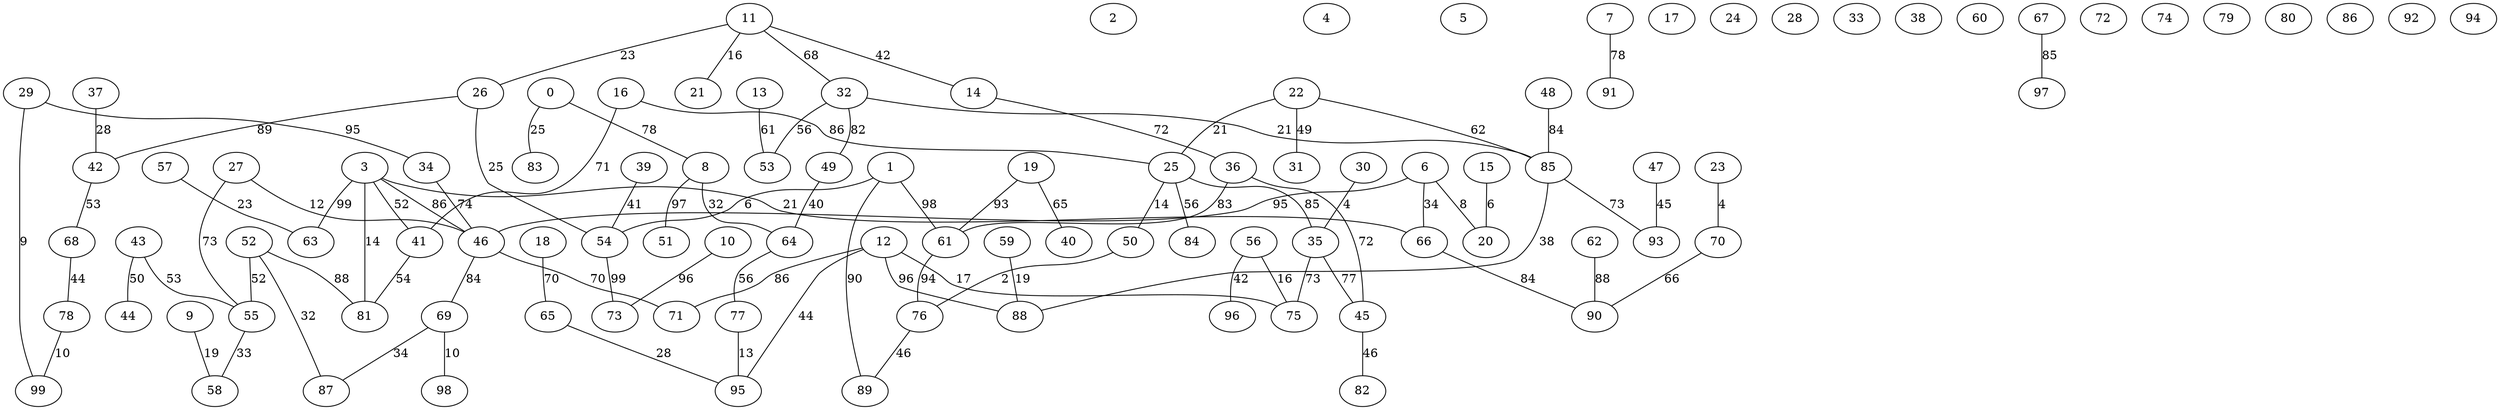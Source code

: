 graph {
  0 [label="0"];
  1 [label="1"];
  2 [label="2"];
  3 [label="3"];
  4 [label="4"];
  5 [label="5"];
  6 [label="6"];
  7 [label="7"];
  8 [label="8"];
  9 [label="9"];
  10 [label="10"];
  11 [label="11"];
  12 [label="12"];
  13 [label="13"];
  14 [label="14"];
  15 [label="15"];
  16 [label="16"];
  17 [label="17"];
  18 [label="18"];
  19 [label="19"];
  20 [label="20"];
  21 [label="21"];
  22 [label="22"];
  23 [label="23"];
  24 [label="24"];
  25 [label="25"];
  26 [label="26"];
  27 [label="27"];
  28 [label="28"];
  29 [label="29"];
  30 [label="30"];
  31 [label="31"];
  32 [label="32"];
  33 [label="33"];
  34 [label="34"];
  35 [label="35"];
  36 [label="36"];
  37 [label="37"];
  38 [label="38"];
  39 [label="39"];
  40 [label="40"];
  41 [label="41"];
  42 [label="42"];
  43 [label="43"];
  44 [label="44"];
  45 [label="45"];
  46 [label="46"];
  47 [label="47"];
  48 [label="48"];
  49 [label="49"];
  50 [label="50"];
  51 [label="51"];
  52 [label="52"];
  53 [label="53"];
  54 [label="54"];
  55 [label="55"];
  56 [label="56"];
  57 [label="57"];
  58 [label="58"];
  59 [label="59"];
  60 [label="60"];
  61 [label="61"];
  62 [label="62"];
  63 [label="63"];
  64 [label="64"];
  65 [label="65"];
  66 [label="66"];
  67 [label="67"];
  68 [label="68"];
  69 [label="69"];
  70 [label="70"];
  71 [label="71"];
  72 [label="72"];
  73 [label="73"];
  74 [label="74"];
  75 [label="75"];
  76 [label="76"];
  77 [label="77"];
  78 [label="78"];
  79 [label="79"];
  80 [label="80"];
  81 [label="81"];
  82 [label="82"];
  83 [label="83"];
  84 [label="84"];
  85 [label="85"];
  86 [label="86"];
  87 [label="87"];
  88 [label="88"];
  89 [label="89"];
  90 [label="90"];
  91 [label="91"];
  92 [label="92"];
  93 [label="93"];
  94 [label="94"];
  95 [label="95"];
  96 [label="96"];
  97 [label="97"];
  98 [label="98"];
  99 [label="99"];
  0 -- 83 [label="25"];
  0 -- 8 [label="78"];
  1 -- 54 [label="6"];
  1 -- 61 [label="98"];
  1 -- 89 [label="90"];
  3 -- 66 [label="21"];
  3 -- 81 [label="14"];
  3 -- 63 [label="99"];
  3 -- 41 [label="52"];
  3 -- 46 [label="86"];
  6 -- 20 [label="8"];
  6 -- 66 [label="34"];
  6 -- 46 [label="95"];
  7 -- 91 [label="78"];
  8 -- 51 [label="97"];
  8 -- 64 [label="32"];
  9 -- 58 [label="19"];
  10 -- 73 [label="96"];
  11 -- 26 [label="23"];
  11 -- 32 [label="68"];
  11 -- 14 [label="42"];
  11 -- 21 [label="16"];
  12 -- 75 [label="17"];
  12 -- 71 [label="86"];
  12 -- 88 [label="96"];
  12 -- 95 [label="44"];
  13 -- 53 [label="61"];
  14 -- 36 [label="72"];
  15 -- 20 [label="6"];
  16 -- 41 [label="71"];
  16 -- 25 [label="86"];
  18 -- 65 [label="70"];
  19 -- 61 [label="93"];
  19 -- 40 [label="65"];
  22 -- 31 [label="49"];
  22 -- 25 [label="21"];
  22 -- 85 [label="62"];
  23 -- 70 [label="4"];
  25 -- 35 [label="85"];
  25 -- 50 [label="14"];
  25 -- 84 [label="56"];
  26 -- 54 [label="25"];
  26 -- 42 [label="89"];
  27 -- 55 [label="73"];
  27 -- 46 [label="12"];
  29 -- 99 [label="9"];
  29 -- 34 [label="95"];
  30 -- 35 [label="4"];
  32 -- 53 [label="56"];
  32 -- 85 [label="21"];
  32 -- 49 [label="82"];
  34 -- 46 [label="74"];
  35 -- 45 [label="77"];
  35 -- 75 [label="73"];
  36 -- 61 [label="83"];
  36 -- 45 [label="72"];
  37 -- 42 [label="28"];
  39 -- 54 [label="41"];
  41 -- 81 [label="54"];
  42 -- 68 [label="53"];
  43 -- 44 [label="50"];
  43 -- 55 [label="53"];
  45 -- 82 [label="46"];
  46 -- 71 [label="70"];
  46 -- 69 [label="84"];
  47 -- 93 [label="45"];
  48 -- 85 [label="84"];
  49 -- 64 [label="40"];
  50 -- 76 [label="2"];
  52 -- 55 [label="52"];
  52 -- 81 [label="88"];
  52 -- 87 [label="32"];
  54 -- 73 [label="99"];
  55 -- 58 [label="33"];
  56 -- 75 [label="16"];
  56 -- 96 [label="42"];
  57 -- 63 [label="23"];
  59 -- 88 [label="19"];
  61 -- 76 [label="94"];
  62 -- 90 [label="88"];
  64 -- 77 [label="56"];
  65 -- 95 [label="28"];
  66 -- 90 [label="84"];
  67 -- 97 [label="85"];
  68 -- 78 [label="44"];
  69 -- 98 [label="10"];
  69 -- 87 [label="34"];
  70 -- 90 [label="66"];
  76 -- 89 [label="46"];
  77 -- 95 [label="13"];
  78 -- 99 [label="10"];
  85 -- 88 [label="38"];
  85 -- 93 [label="73"];
}